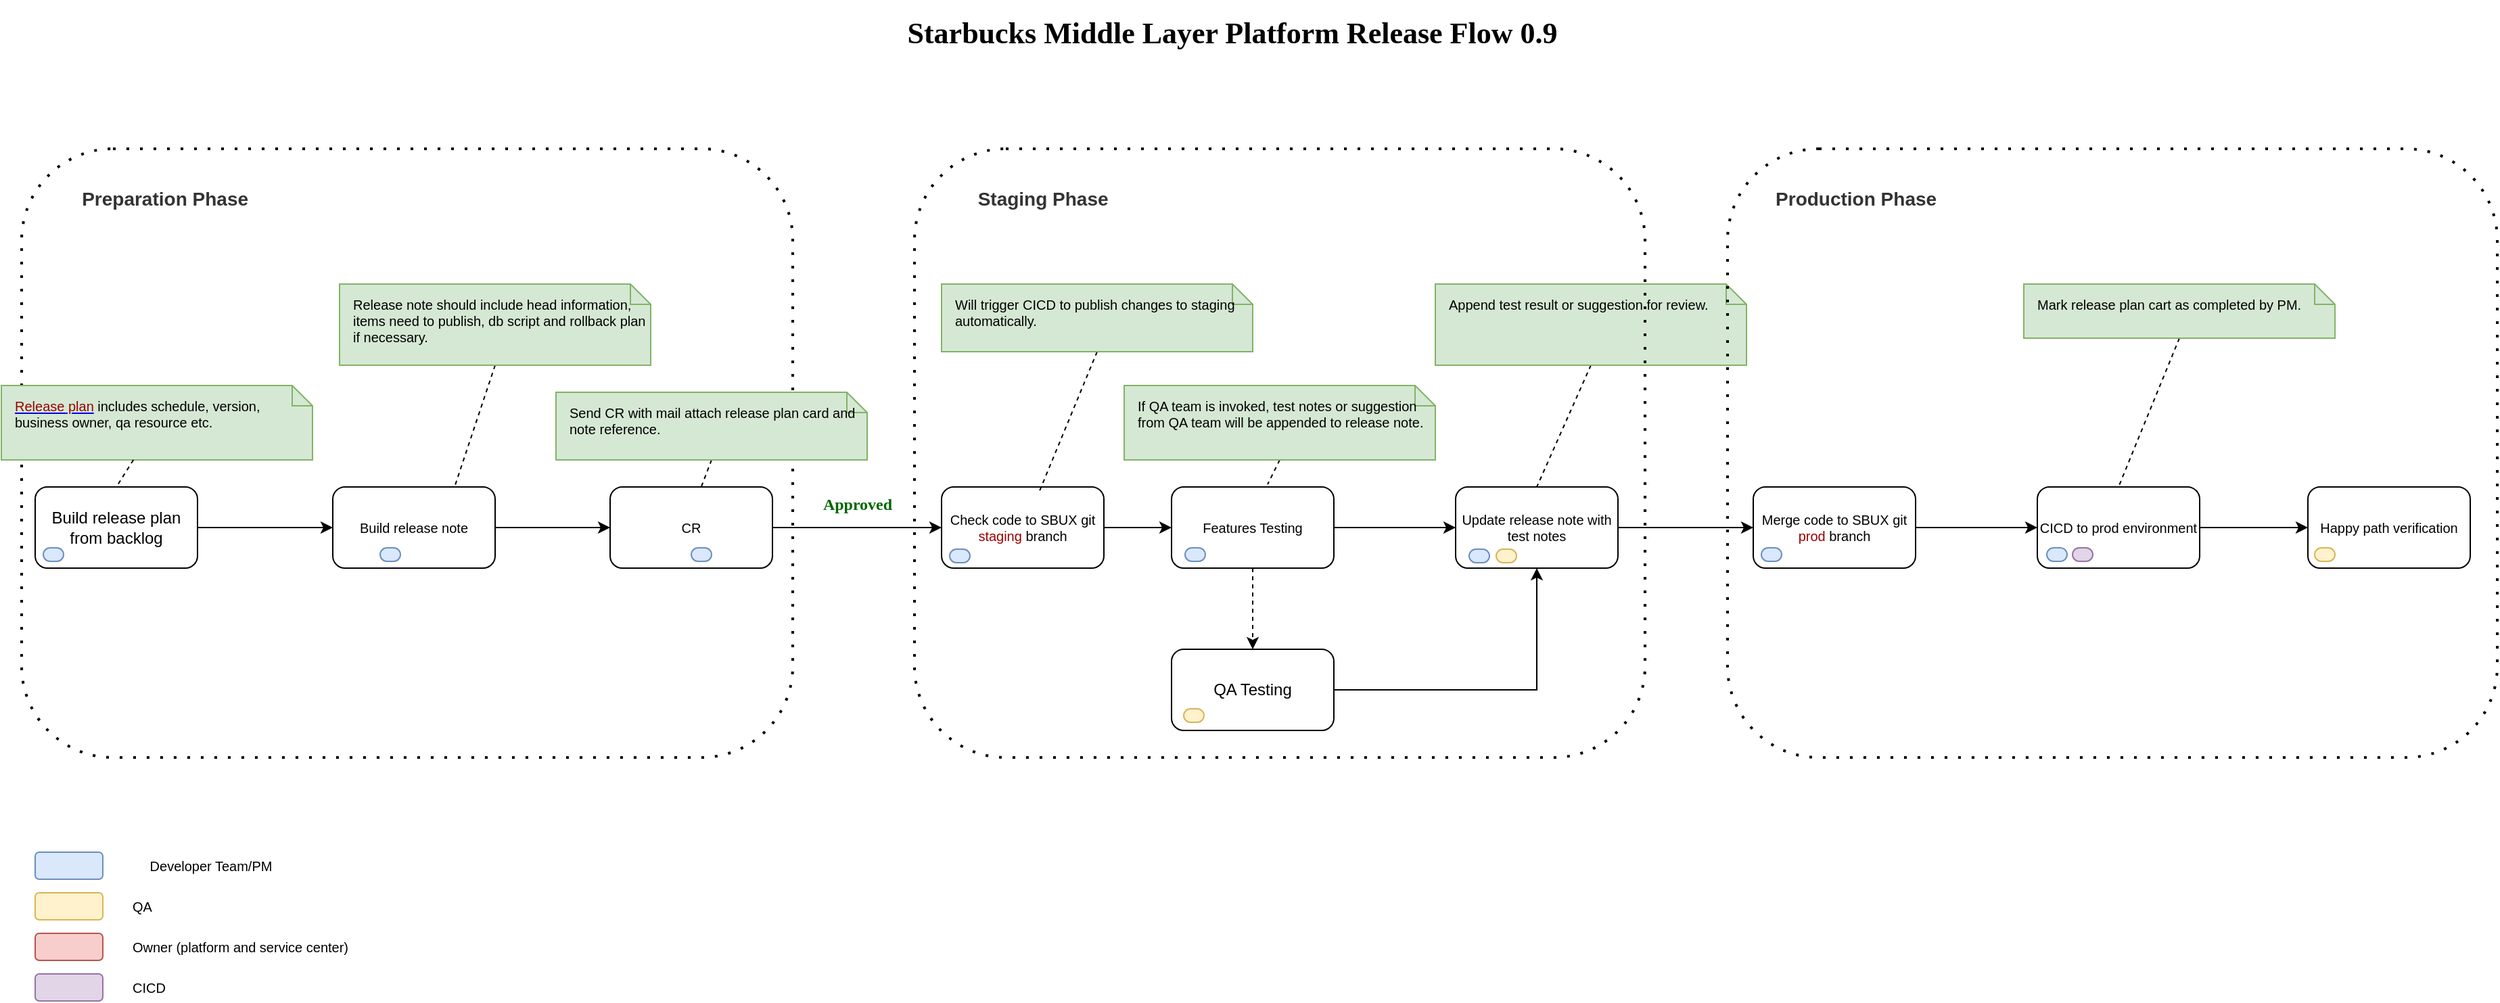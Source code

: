 <mxfile version="12.2.3" type="github" pages="1">
  <diagram id="5qH7znrg4a5zOn3isVv2" name="Release flow">
    <mxGraphModel dx="1315" dy="2023" grid="1" gridSize="10" guides="1" tooltips="1" connect="1" arrows="1" fold="1" page="1" pageScale="1" pageWidth="827" pageHeight="1169" math="0" shadow="0">
      <root>
        <mxCell id="0"/>
        <mxCell id="1" parent="0"/>
        <mxCell id="JBRAxDGxRT8pR8L-ADlC-111" value="" style="rounded=1;whiteSpace=wrap;html=1;fontFamily=Verdana;fontSize=22;align=left;dashed=1;dashPattern=1 4;fillColor=none;strokeWidth=2;" vertex="1" parent="1">
          <mxGeometry x="80" y="-60" width="570" height="450" as="geometry"/>
        </mxCell>
        <mxCell id="JBRAxDGxRT8pR8L-ADlC-82" style="edgeStyle=orthogonalEdgeStyle;rounded=0;orthogonalLoop=1;jettySize=auto;html=1;entryX=0;entryY=0.5;entryDx=0;entryDy=0;fontFamily=Helvetica;fontSize=10;" edge="1" parent="1" source="yajSgocMUXoN1iImktwN-1" target="JBRAxDGxRT8pR8L-ADlC-40">
          <mxGeometry relative="1" as="geometry"/>
        </mxCell>
        <mxCell id="yajSgocMUXoN1iImktwN-1" value="Build release plan from backlog" style="rounded=1;whiteSpace=wrap;html=1;" parent="1" vertex="1">
          <mxGeometry x="90" y="190" width="120" height="60" as="geometry"/>
        </mxCell>
        <mxCell id="JBRAxDGxRT8pR8L-ADlC-90" style="edgeStyle=orthogonalEdgeStyle;rounded=0;orthogonalLoop=1;jettySize=auto;html=1;entryX=0.5;entryY=1;entryDx=0;entryDy=0;fontFamily=Helvetica;fontSize=10;" edge="1" parent="1" source="yajSgocMUXoN1iImktwN-3" target="JBRAxDGxRT8pR8L-ADlC-49">
          <mxGeometry relative="1" as="geometry"/>
        </mxCell>
        <mxCell id="yajSgocMUXoN1iImktwN-3" value="QA Testing" style="rounded=1;whiteSpace=wrap;html=1;" parent="1" vertex="1">
          <mxGeometry x="930" y="310" width="120" height="60" as="geometry"/>
        </mxCell>
        <mxCell id="JBRAxDGxRT8pR8L-ADlC-38" value="" style="rounded=0;html=1;labelBackgroundColor=none;endArrow=none;dashed=1;entryX=0.75;entryY=0;entryDx=0;entryDy=0;exitX=0.5;exitY=1;exitDx=0;exitDy=0;exitPerimeter=0;" edge="1" source="JBRAxDGxRT8pR8L-ADlC-45" target="JBRAxDGxRT8pR8L-ADlC-40" parent="1">
          <mxGeometry relative="1" as="geometry">
            <mxPoint x="496" y="110" as="sourcePoint"/>
            <mxPoint x="323.75" y="170" as="targetPoint"/>
          </mxGeometry>
        </mxCell>
        <mxCell id="JBRAxDGxRT8pR8L-ADlC-85" style="edgeStyle=orthogonalEdgeStyle;rounded=0;orthogonalLoop=1;jettySize=auto;html=1;fontFamily=Helvetica;fontSize=10;" edge="1" parent="1" source="JBRAxDGxRT8pR8L-ADlC-39" target="JBRAxDGxRT8pR8L-ADlC-48">
          <mxGeometry relative="1" as="geometry"/>
        </mxCell>
        <mxCell id="JBRAxDGxRT8pR8L-ADlC-39" value="Check code to SBUX git &lt;font color=&quot;#990000&quot;&gt;staging&lt;/font&gt; branch" style="rounded=1;whiteSpace=wrap;html=1;fontFamily=Helvetica;fontSize=10;align=center;" vertex="1" parent="1">
          <mxGeometry x="760" y="190" width="120" height="60" as="geometry"/>
        </mxCell>
        <mxCell id="JBRAxDGxRT8pR8L-ADlC-83" style="edgeStyle=orthogonalEdgeStyle;rounded=0;orthogonalLoop=1;jettySize=auto;html=1;entryX=0;entryY=0.5;entryDx=0;entryDy=0;fontFamily=Helvetica;fontSize=10;" edge="1" parent="1" source="JBRAxDGxRT8pR8L-ADlC-40" target="JBRAxDGxRT8pR8L-ADlC-47">
          <mxGeometry relative="1" as="geometry"/>
        </mxCell>
        <mxCell id="JBRAxDGxRT8pR8L-ADlC-40" value="Build release note" style="rounded=1;whiteSpace=wrap;html=1;fontFamily=Helvetica;fontSize=10;align=center;" vertex="1" parent="1">
          <mxGeometry x="310" y="190" width="120" height="60" as="geometry"/>
        </mxCell>
        <mxCell id="JBRAxDGxRT8pR8L-ADlC-43" value="&lt;p style=&quot;margin: 10px 0px 0px 10px ; text-align: left ; font-size: 10px&quot;&gt;&lt;a href=&quot;data:page/id,5qH7znrg4a5zOn3isVv2&quot;&gt;&lt;font color=&quot;#990000&quot;&gt;Release plan&lt;/font&gt;&lt;/a&gt;&amp;nbsp;includes schedule, version, business owner, qa resource etc.&lt;/p&gt;" style="shape=note;html=1;size=15;spacingLeft=5;align=left;html=1;overflow=fill;whiteSpace=wrap;align=center;fontFamily=Helvetica;fontSize=10;fillColor=#d5e8d4;strokeColor=#82b366;" vertex="1" parent="1">
          <mxGeometry x="65" y="115" width="230" height="55" as="geometry"/>
        </mxCell>
        <mxCell id="JBRAxDGxRT8pR8L-ADlC-45" value="&lt;p style=&quot;margin: 10px 0px 0px 10px ; text-align: left ; font-size: 10px&quot;&gt;Release note should include head information, items need to publish, db script and rollback plan if necessary.&lt;/p&gt;" style="shape=note;html=1;size=15;spacingLeft=5;align=left;html=1;overflow=fill;whiteSpace=wrap;align=center;fontFamily=Helvetica;fontSize=10;fillColor=#d5e8d4;strokeColor=#82b366;" vertex="1" parent="1">
          <mxGeometry x="315" y="40" width="230" height="60" as="geometry"/>
        </mxCell>
        <mxCell id="JBRAxDGxRT8pR8L-ADlC-44" value="" style="rounded=0;html=1;labelBackgroundColor=none;endArrow=none;dashed=1;entryX=0.5;entryY=0;entryDx=0;entryDy=0;" edge="1" parent="1" source="JBRAxDGxRT8pR8L-ADlC-43" target="yajSgocMUXoN1iImktwN-1">
          <mxGeometry relative="1" as="geometry">
            <mxPoint x="199" y="201.98" as="targetPoint"/>
          </mxGeometry>
        </mxCell>
        <mxCell id="JBRAxDGxRT8pR8L-ADlC-84" style="edgeStyle=orthogonalEdgeStyle;rounded=0;orthogonalLoop=1;jettySize=auto;html=1;entryX=0;entryY=0.5;entryDx=0;entryDy=0;fontFamily=Helvetica;fontSize=10;" edge="1" parent="1" source="JBRAxDGxRT8pR8L-ADlC-47" target="JBRAxDGxRT8pR8L-ADlC-39">
          <mxGeometry relative="1" as="geometry"/>
        </mxCell>
        <mxCell id="JBRAxDGxRT8pR8L-ADlC-47" value="CR" style="rounded=1;whiteSpace=wrap;html=1;fontFamily=Helvetica;fontSize=10;align=center;" vertex="1" parent="1">
          <mxGeometry x="515" y="190" width="120" height="60" as="geometry"/>
        </mxCell>
        <mxCell id="JBRAxDGxRT8pR8L-ADlC-86" style="edgeStyle=orthogonalEdgeStyle;rounded=0;orthogonalLoop=1;jettySize=auto;html=1;entryX=0.5;entryY=0;entryDx=0;entryDy=0;fontFamily=Helvetica;fontSize=10;dashed=1;" edge="1" parent="1" source="JBRAxDGxRT8pR8L-ADlC-48" target="yajSgocMUXoN1iImktwN-3">
          <mxGeometry relative="1" as="geometry"/>
        </mxCell>
        <mxCell id="JBRAxDGxRT8pR8L-ADlC-89" style="edgeStyle=orthogonalEdgeStyle;rounded=0;orthogonalLoop=1;jettySize=auto;html=1;entryX=0;entryY=0.5;entryDx=0;entryDy=0;fontFamily=Helvetica;fontSize=10;" edge="1" parent="1" source="JBRAxDGxRT8pR8L-ADlC-48" target="JBRAxDGxRT8pR8L-ADlC-49">
          <mxGeometry relative="1" as="geometry"/>
        </mxCell>
        <mxCell id="JBRAxDGxRT8pR8L-ADlC-48" value="Features Testing" style="rounded=1;whiteSpace=wrap;html=1;fontFamily=Helvetica;fontSize=10;align=center;" vertex="1" parent="1">
          <mxGeometry x="930" y="190" width="120" height="60" as="geometry"/>
        </mxCell>
        <mxCell id="JBRAxDGxRT8pR8L-ADlC-91" style="edgeStyle=orthogonalEdgeStyle;rounded=0;orthogonalLoop=1;jettySize=auto;html=1;entryX=0;entryY=0.5;entryDx=0;entryDy=0;fontFamily=Helvetica;fontSize=10;" edge="1" parent="1" source="JBRAxDGxRT8pR8L-ADlC-49" target="JBRAxDGxRT8pR8L-ADlC-50">
          <mxGeometry relative="1" as="geometry"/>
        </mxCell>
        <mxCell id="JBRAxDGxRT8pR8L-ADlC-49" value="Update release note with test notes" style="rounded=1;whiteSpace=wrap;html=1;fontFamily=Helvetica;fontSize=10;align=center;" vertex="1" parent="1">
          <mxGeometry x="1140" y="190" width="120" height="60" as="geometry"/>
        </mxCell>
        <mxCell id="JBRAxDGxRT8pR8L-ADlC-92" style="edgeStyle=orthogonalEdgeStyle;rounded=0;orthogonalLoop=1;jettySize=auto;html=1;entryX=0;entryY=0.5;entryDx=0;entryDy=0;fontFamily=Helvetica;fontSize=10;" edge="1" parent="1" source="JBRAxDGxRT8pR8L-ADlC-50" target="JBRAxDGxRT8pR8L-ADlC-51">
          <mxGeometry relative="1" as="geometry"/>
        </mxCell>
        <mxCell id="JBRAxDGxRT8pR8L-ADlC-50" value="Merge code to SBUX git &lt;font color=&quot;#990000&quot;&gt;prod&amp;nbsp;&lt;/font&gt;branch" style="rounded=1;whiteSpace=wrap;html=1;fontFamily=Helvetica;fontSize=10;align=center;" vertex="1" parent="1">
          <mxGeometry x="1360" y="190" width="120" height="60" as="geometry"/>
        </mxCell>
        <mxCell id="JBRAxDGxRT8pR8L-ADlC-93" style="edgeStyle=orthogonalEdgeStyle;rounded=0;orthogonalLoop=1;jettySize=auto;html=1;entryX=0;entryY=0.5;entryDx=0;entryDy=0;fontFamily=Helvetica;fontSize=10;" edge="1" parent="1" source="JBRAxDGxRT8pR8L-ADlC-51" target="JBRAxDGxRT8pR8L-ADlC-52">
          <mxGeometry relative="1" as="geometry"/>
        </mxCell>
        <mxCell id="JBRAxDGxRT8pR8L-ADlC-51" value="CICD to prod environment" style="rounded=1;whiteSpace=wrap;html=1;fontFamily=Helvetica;fontSize=10;align=center;" vertex="1" parent="1">
          <mxGeometry x="1570" y="190" width="120" height="60" as="geometry"/>
        </mxCell>
        <mxCell id="JBRAxDGxRT8pR8L-ADlC-52" value="Happy path verification" style="rounded=1;whiteSpace=wrap;html=1;fontFamily=Helvetica;fontSize=10;align=center;" vertex="1" parent="1">
          <mxGeometry x="1770" y="190" width="120" height="60" as="geometry"/>
        </mxCell>
        <mxCell id="JBRAxDGxRT8pR8L-ADlC-56" value="" style="rounded=1;whiteSpace=wrap;html=1;fontFamily=Helvetica;fontSize=10;align=center;fillColor=#dae8fc;strokeColor=#6c8ebf;" vertex="1" parent="1">
          <mxGeometry x="90" y="460" width="50" height="20" as="geometry"/>
        </mxCell>
        <mxCell id="JBRAxDGxRT8pR8L-ADlC-57" value="Developer Team/PM" style="text;html=1;strokeColor=none;fillColor=none;align=center;verticalAlign=middle;whiteSpace=wrap;rounded=0;fontFamily=Helvetica;fontSize=10;" vertex="1" parent="1">
          <mxGeometry x="160" y="460" width="120" height="20" as="geometry"/>
        </mxCell>
        <mxCell id="JBRAxDGxRT8pR8L-ADlC-63" value="" style="rounded=1;whiteSpace=wrap;html=1;fontFamily=Helvetica;fontSize=10;align=center;fillColor=#fff2cc;strokeColor=#d6b656;" vertex="1" parent="1">
          <mxGeometry x="90" y="490" width="50" height="20" as="geometry"/>
        </mxCell>
        <mxCell id="JBRAxDGxRT8pR8L-ADlC-64" value="QA" style="text;html=1;strokeColor=none;fillColor=none;align=left;verticalAlign=middle;whiteSpace=wrap;rounded=0;fontFamily=Helvetica;fontSize=10;" vertex="1" parent="1">
          <mxGeometry x="160" y="490" width="40" height="20" as="geometry"/>
        </mxCell>
        <mxCell id="JBRAxDGxRT8pR8L-ADlC-65" value="" style="rounded=1;whiteSpace=wrap;html=1;fontFamily=Helvetica;fontSize=10;align=center;fillColor=#f8cecc;strokeColor=#b85450;" vertex="1" parent="1">
          <mxGeometry x="90" y="520" width="50" height="20" as="geometry"/>
        </mxCell>
        <mxCell id="JBRAxDGxRT8pR8L-ADlC-66" value="Owner (platform and service center)" style="text;html=1;strokeColor=none;fillColor=none;align=left;verticalAlign=middle;whiteSpace=wrap;rounded=0;fontFamily=Helvetica;fontSize=10;" vertex="1" parent="1">
          <mxGeometry x="160" y="520" width="200" height="20" as="geometry"/>
        </mxCell>
        <mxCell id="JBRAxDGxRT8pR8L-ADlC-72" value="" style="rounded=1;whiteSpace=wrap;html=1;fontFamily=Helvetica;fontSize=10;align=center;fillColor=#e1d5e7;strokeColor=#9673a6;" vertex="1" parent="1">
          <mxGeometry x="90" y="550" width="50" height="20" as="geometry"/>
        </mxCell>
        <mxCell id="JBRAxDGxRT8pR8L-ADlC-73" value="CICD" style="text;html=1;strokeColor=none;fillColor=none;align=left;verticalAlign=middle;whiteSpace=wrap;rounded=0;fontFamily=Helvetica;fontSize=10;" vertex="1" parent="1">
          <mxGeometry x="160" y="550" width="40" height="20" as="geometry"/>
        </mxCell>
        <mxCell id="JBRAxDGxRT8pR8L-ADlC-76" value="" style="rounded=0;html=1;labelBackgroundColor=none;endArrow=none;dashed=1;entryX=0.558;entryY=0.017;entryDx=0;entryDy=0;exitX=0.5;exitY=1;exitDx=0;exitDy=0;exitPerimeter=0;entryPerimeter=0;" edge="1" parent="1" source="JBRAxDGxRT8pR8L-ADlC-77" target="JBRAxDGxRT8pR8L-ADlC-47">
          <mxGeometry relative="1" as="geometry">
            <mxPoint x="703" y="175" as="sourcePoint"/>
            <mxPoint x="627" y="255" as="targetPoint"/>
          </mxGeometry>
        </mxCell>
        <mxCell id="JBRAxDGxRT8pR8L-ADlC-77" value="&lt;p style=&quot;margin: 10px 0px 0px 10px ; text-align: left ; font-size: 10px&quot;&gt;Send CR with mail attach release plan card and note reference.&lt;/p&gt;" style="shape=note;html=1;size=15;spacingLeft=5;align=left;html=1;overflow=fill;whiteSpace=wrap;align=center;fontFamily=Helvetica;fontSize=10;fillColor=#d5e8d4;strokeColor=#82b366;" vertex="1" parent="1">
          <mxGeometry x="475" y="120" width="230" height="50" as="geometry"/>
        </mxCell>
        <mxCell id="JBRAxDGxRT8pR8L-ADlC-78" value="" style="rounded=0;html=1;labelBackgroundColor=none;endArrow=none;dashed=1;entryX=0.6;entryY=0.067;entryDx=0;entryDy=0;exitX=0.5;exitY=1;exitDx=0;exitDy=0;exitPerimeter=0;entryPerimeter=0;" edge="1" parent="1" source="JBRAxDGxRT8pR8L-ADlC-79" target="JBRAxDGxRT8pR8L-ADlC-39">
          <mxGeometry relative="1" as="geometry">
            <mxPoint x="896" y="110" as="sourcePoint"/>
            <mxPoint x="830" y="190" as="targetPoint"/>
          </mxGeometry>
        </mxCell>
        <mxCell id="JBRAxDGxRT8pR8L-ADlC-79" value="&lt;p style=&quot;margin: 10px 0px 0px 10px ; text-align: left ; font-size: 10px&quot;&gt;Will trigger CICD to publish changes to staging automatically.&lt;/p&gt;" style="shape=note;html=1;size=15;spacingLeft=5;align=left;html=1;overflow=fill;whiteSpace=wrap;align=center;fontFamily=Helvetica;fontSize=10;fillColor=#d5e8d4;strokeColor=#82b366;" vertex="1" parent="1">
          <mxGeometry x="760" y="40" width="230" height="50" as="geometry"/>
        </mxCell>
        <mxCell id="JBRAxDGxRT8pR8L-ADlC-80" value="" style="rounded=0;html=1;labelBackgroundColor=none;endArrow=none;dashed=1;entryX=0.5;entryY=0;entryDx=0;entryDy=0;exitX=0.5;exitY=1;exitDx=0;exitDy=0;exitPerimeter=0;" edge="1" parent="1" source="JBRAxDGxRT8pR8L-ADlC-81" target="JBRAxDGxRT8pR8L-ADlC-49">
          <mxGeometry relative="1" as="geometry">
            <mxPoint x="1261" y="110" as="sourcePoint"/>
            <mxPoint x="1195" y="190" as="targetPoint"/>
          </mxGeometry>
        </mxCell>
        <mxCell id="JBRAxDGxRT8pR8L-ADlC-81" value="&lt;p style=&quot;margin: 10px 0px 0px 10px ; text-align: left ; font-size: 10px&quot;&gt;Append test result or suggestion for review.&lt;/p&gt;" style="shape=note;html=1;size=15;spacingLeft=5;align=left;html=1;overflow=fill;whiteSpace=wrap;align=center;fontFamily=Helvetica;fontSize=10;fillColor=#d5e8d4;strokeColor=#82b366;" vertex="1" parent="1">
          <mxGeometry x="1125" y="40" width="230" height="60" as="geometry"/>
        </mxCell>
        <mxCell id="JBRAxDGxRT8pR8L-ADlC-94" value="" style="rounded=1;whiteSpace=wrap;html=1;fontFamily=Helvetica;fontSize=10;align=center;fillColor=#dae8fc;strokeColor=#6c8ebf;arcSize=50;" vertex="1" parent="1">
          <mxGeometry x="96" y="235" width="15" height="10" as="geometry"/>
        </mxCell>
        <mxCell id="JBRAxDGxRT8pR8L-ADlC-95" value="" style="rounded=1;whiteSpace=wrap;html=1;fontFamily=Helvetica;fontSize=10;align=center;fillColor=#dae8fc;strokeColor=#6c8ebf;arcSize=50;" vertex="1" parent="1">
          <mxGeometry x="345" y="235" width="15" height="10" as="geometry"/>
        </mxCell>
        <mxCell id="JBRAxDGxRT8pR8L-ADlC-96" value="" style="rounded=1;whiteSpace=wrap;html=1;fontFamily=Helvetica;fontSize=10;align=center;fillColor=#dae8fc;strokeColor=#6c8ebf;arcSize=50;" vertex="1" parent="1">
          <mxGeometry x="575" y="235" width="15" height="10" as="geometry"/>
        </mxCell>
        <mxCell id="JBRAxDGxRT8pR8L-ADlC-97" value="" style="rounded=1;whiteSpace=wrap;html=1;fontFamily=Helvetica;fontSize=10;align=center;fillColor=#dae8fc;strokeColor=#6c8ebf;arcSize=50;" vertex="1" parent="1">
          <mxGeometry x="766" y="236" width="15" height="10" as="geometry"/>
        </mxCell>
        <mxCell id="JBRAxDGxRT8pR8L-ADlC-98" value="" style="rounded=1;whiteSpace=wrap;html=1;fontFamily=Helvetica;fontSize=10;align=center;fillColor=#dae8fc;strokeColor=#6c8ebf;arcSize=50;" vertex="1" parent="1">
          <mxGeometry x="940" y="235" width="15" height="10" as="geometry"/>
        </mxCell>
        <mxCell id="JBRAxDGxRT8pR8L-ADlC-99" value="" style="rounded=1;whiteSpace=wrap;html=1;fontFamily=Helvetica;fontSize=10;align=center;fillColor=#dae8fc;strokeColor=#6c8ebf;arcSize=50;" vertex="1" parent="1">
          <mxGeometry x="1150" y="236" width="15" height="10" as="geometry"/>
        </mxCell>
        <mxCell id="JBRAxDGxRT8pR8L-ADlC-100" value="" style="rounded=1;whiteSpace=wrap;html=1;fontFamily=Helvetica;fontSize=10;align=center;fillColor=#fff2cc;strokeColor=#d6b656;arcSize=50;" vertex="1" parent="1">
          <mxGeometry x="939" y="354" width="15" height="10" as="geometry"/>
        </mxCell>
        <mxCell id="JBRAxDGxRT8pR8L-ADlC-101" value="" style="rounded=1;whiteSpace=wrap;html=1;fontFamily=Helvetica;fontSize=10;align=center;fillColor=#fff2cc;strokeColor=#d6b656;arcSize=50;" vertex="1" parent="1">
          <mxGeometry x="1170" y="236" width="15" height="10" as="geometry"/>
        </mxCell>
        <mxCell id="JBRAxDGxRT8pR8L-ADlC-102" value="" style="rounded=1;whiteSpace=wrap;html=1;fontFamily=Helvetica;fontSize=10;align=center;fillColor=#dae8fc;strokeColor=#6c8ebf;arcSize=50;" vertex="1" parent="1">
          <mxGeometry x="1366" y="235" width="15" height="10" as="geometry"/>
        </mxCell>
        <mxCell id="JBRAxDGxRT8pR8L-ADlC-103" value="" style="rounded=0;html=1;labelBackgroundColor=none;endArrow=none;dashed=1;entryX=0.5;entryY=0;entryDx=0;entryDy=0;exitX=0.5;exitY=1;exitDx=0;exitDy=0;exitPerimeter=0;" edge="1" parent="1" source="JBRAxDGxRT8pR8L-ADlC-104" target="JBRAxDGxRT8pR8L-ADlC-51">
          <mxGeometry relative="1" as="geometry">
            <mxPoint x="1696" y="110" as="sourcePoint"/>
            <mxPoint x="1635" y="190" as="targetPoint"/>
          </mxGeometry>
        </mxCell>
        <mxCell id="JBRAxDGxRT8pR8L-ADlC-104" value="&lt;p style=&quot;margin: 10px 0px 0px 10px ; text-align: left ; font-size: 10px&quot;&gt;Mark release plan cart as completed by PM.&lt;/p&gt;" style="shape=note;html=1;size=15;spacingLeft=5;align=left;html=1;overflow=fill;whiteSpace=wrap;align=center;fontFamily=Helvetica;fontSize=10;fillColor=#d5e8d4;strokeColor=#82b366;" vertex="1" parent="1">
          <mxGeometry x="1560" y="40" width="230" height="40" as="geometry"/>
        </mxCell>
        <mxCell id="JBRAxDGxRT8pR8L-ADlC-105" value="" style="rounded=1;whiteSpace=wrap;html=1;fontFamily=Helvetica;fontSize=10;align=center;fillColor=#dae8fc;strokeColor=#6c8ebf;arcSize=50;" vertex="1" parent="1">
          <mxGeometry x="1577" y="235" width="15" height="10" as="geometry"/>
        </mxCell>
        <mxCell id="JBRAxDGxRT8pR8L-ADlC-106" value="" style="rounded=1;whiteSpace=wrap;html=1;fontFamily=Helvetica;fontSize=10;align=center;fillColor=#e1d5e7;strokeColor=#9673a6;arcSize=50;" vertex="1" parent="1">
          <mxGeometry x="1596" y="235" width="15" height="10" as="geometry"/>
        </mxCell>
        <mxCell id="JBRAxDGxRT8pR8L-ADlC-107" value="" style="rounded=1;whiteSpace=wrap;html=1;fontFamily=Helvetica;fontSize=10;align=center;fillColor=#fff2cc;strokeColor=#d6b656;arcSize=50;" vertex="1" parent="1">
          <mxGeometry x="1775" y="235" width="15" height="10" as="geometry"/>
        </mxCell>
        <mxCell id="JBRAxDGxRT8pR8L-ADlC-108" value="Starbucks Middle Layer Platform Release Flow 0.9" style="text;html=1;strokeColor=none;fillColor=none;align=center;verticalAlign=middle;whiteSpace=wrap;rounded=0;fontFamily=Verdana;fontSize=22;fontStyle=1" vertex="1" parent="1">
          <mxGeometry x="660" y="-170" width="630" height="50" as="geometry"/>
        </mxCell>
        <mxCell id="JBRAxDGxRT8pR8L-ADlC-109" value="" style="rounded=0;html=1;labelBackgroundColor=none;endArrow=none;dashed=1;entryX=0.592;entryY=-0.033;entryDx=0;entryDy=0;exitX=0.5;exitY=1;exitDx=0;exitDy=0;exitPerimeter=0;entryPerimeter=0;" edge="1" parent="1" source="JBRAxDGxRT8pR8L-ADlC-110" target="JBRAxDGxRT8pR8L-ADlC-48">
          <mxGeometry relative="1" as="geometry">
            <mxPoint x="1056" y="185" as="sourcePoint"/>
            <mxPoint x="992" y="269.02" as="targetPoint"/>
          </mxGeometry>
        </mxCell>
        <mxCell id="JBRAxDGxRT8pR8L-ADlC-110" value="&lt;p style=&quot;margin: 10px 0px 0px 10px ; text-align: left ; font-size: 10px&quot;&gt;If QA team is invoked, test notes or suggestion from QA team will be appended to release note.&lt;/p&gt;" style="shape=note;html=1;size=15;spacingLeft=5;align=left;html=1;overflow=fill;whiteSpace=wrap;align=center;fontFamily=Helvetica;fontSize=10;fillColor=#d5e8d4;strokeColor=#82b366;" vertex="1" parent="1">
          <mxGeometry x="895" y="115" width="230" height="55" as="geometry"/>
        </mxCell>
        <mxCell id="JBRAxDGxRT8pR8L-ADlC-112" value="&lt;span style=&quot;color: rgb(51 , 51 , 51) ; font-family: &amp;quot;arial&amp;quot; , &amp;quot;microsoft yahei&amp;quot; , &amp;quot;\\5fae软雅黑&amp;quot; , &amp;quot;\\5b8b体&amp;quot; , &amp;quot;malgun gothic&amp;quot; , &amp;quot;meiryo&amp;quot; , sans-serif ; font-size: 14px ; line-height: 21px ; text-align: left ; background-color: rgb(255 , 255 , 255)&quot;&gt;Preparation Phase&lt;span class=&quot;Apple-converted-space&quot;&gt;&amp;nbsp;&lt;/span&gt;&lt;/span&gt;" style="text;html=1;strokeColor=none;fillColor=none;align=center;verticalAlign=middle;whiteSpace=wrap;rounded=0;dashed=1;dashPattern=1 4;fontFamily=Verdana;fontSize=22;fontStyle=1" vertex="1" parent="1">
          <mxGeometry x="111" y="-40" width="154" height="30" as="geometry"/>
        </mxCell>
        <mxCell id="JBRAxDGxRT8pR8L-ADlC-114" value="" style="rounded=1;whiteSpace=wrap;html=1;fontFamily=Verdana;fontSize=22;align=left;dashed=1;dashPattern=1 4;fillColor=none;strokeWidth=2;" vertex="1" parent="1">
          <mxGeometry x="740" y="-60" width="540" height="450" as="geometry"/>
        </mxCell>
        <mxCell id="JBRAxDGxRT8pR8L-ADlC-115" value="&lt;font style=&quot;font-size: 12px&quot; color=&quot;#006600&quot;&gt;&lt;b&gt;Approved&lt;/b&gt;&lt;/font&gt;" style="text;html=1;strokeColor=none;fillColor=none;align=center;verticalAlign=middle;whiteSpace=wrap;rounded=0;dashed=1;dashPattern=1 4;fontFamily=Verdana;fontSize=22;" vertex="1" parent="1">
          <mxGeometry x="658" y="190" width="80" height="20" as="geometry"/>
        </mxCell>
        <mxCell id="JBRAxDGxRT8pR8L-ADlC-119" value="&lt;span style=&quot;color: rgb(51 , 51 , 51) ; font-family: &amp;#34;arial&amp;#34; , &amp;#34;microsoft yahei&amp;#34; , &amp;#34;\\5fae软雅黑&amp;#34; , &amp;#34;\\5b8b体&amp;#34; , &amp;#34;malgun gothic&amp;#34; , &amp;#34;meiryo&amp;#34; , sans-serif ; font-size: 14px ; line-height: 21px ; text-align: left ; background-color: rgb(255 , 255 , 255)&quot;&gt;Staging Phase&lt;span class=&quot;Apple-converted-space&quot;&gt;&amp;nbsp;&lt;/span&gt;&lt;/span&gt;" style="text;html=1;strokeColor=none;fillColor=none;align=center;verticalAlign=middle;whiteSpace=wrap;rounded=0;dashed=1;dashPattern=1 4;fontFamily=Verdana;fontSize=22;fontStyle=1" vertex="1" parent="1">
          <mxGeometry x="760" y="-40" width="154" height="30" as="geometry"/>
        </mxCell>
        <mxCell id="JBRAxDGxRT8pR8L-ADlC-120" value="" style="rounded=1;whiteSpace=wrap;html=1;fontFamily=Verdana;fontSize=22;align=left;dashed=1;dashPattern=1 4;fillColor=none;strokeWidth=2;" vertex="1" parent="1">
          <mxGeometry x="1341" y="-60" width="569" height="450" as="geometry"/>
        </mxCell>
        <mxCell id="JBRAxDGxRT8pR8L-ADlC-121" value="&lt;span style=&quot;color: rgb(51 , 51 , 51) ; font-family: &amp;#34;arial&amp;#34; , &amp;#34;microsoft yahei&amp;#34; , &amp;#34;\\5fae软雅黑&amp;#34; , &amp;#34;\\5b8b体&amp;#34; , &amp;#34;malgun gothic&amp;#34; , &amp;#34;meiryo&amp;#34; , sans-serif ; font-size: 14px ; line-height: 21px ; text-align: left ; background-color: rgb(255 , 255 , 255)&quot;&gt;Production Phase&lt;span class=&quot;Apple-converted-space&quot;&gt;&amp;nbsp;&lt;/span&gt;&lt;/span&gt;" style="text;html=1;strokeColor=none;fillColor=none;align=center;verticalAlign=middle;whiteSpace=wrap;rounded=0;dashed=1;dashPattern=1 4;fontFamily=Verdana;fontSize=22;fontStyle=1" vertex="1" parent="1">
          <mxGeometry x="1361" y="-40" width="154" height="30" as="geometry"/>
        </mxCell>
      </root>
    </mxGraphModel>
  </diagram>
</mxfile>
